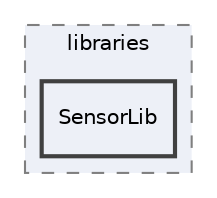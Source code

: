 digraph "src/Arduino/libraries/SensorLib"
{
 // LATEX_PDF_SIZE
  edge [fontname="Helvetica",fontsize="10",labelfontname="Helvetica",labelfontsize="10"];
  node [fontname="Helvetica",fontsize="10",shape=record];
  compound=true
  subgraph clusterdir_f99f708cec72a15cd88662dbbe55aa94 {
    graph [ bgcolor="#edf0f7", pencolor="grey50", style="filled,dashed,", label="libraries", fontname="Helvetica", fontsize="10", URL="dir_f99f708cec72a15cd88662dbbe55aa94.html"]
  dir_591c83dd80654c5e0b1c8639cee82bbf [shape=box, label="SensorLib", style="filled,bold,", fillcolor="#edf0f7", color="grey25", URL="dir_591c83dd80654c5e0b1c8639cee82bbf.html"];
  }
}
